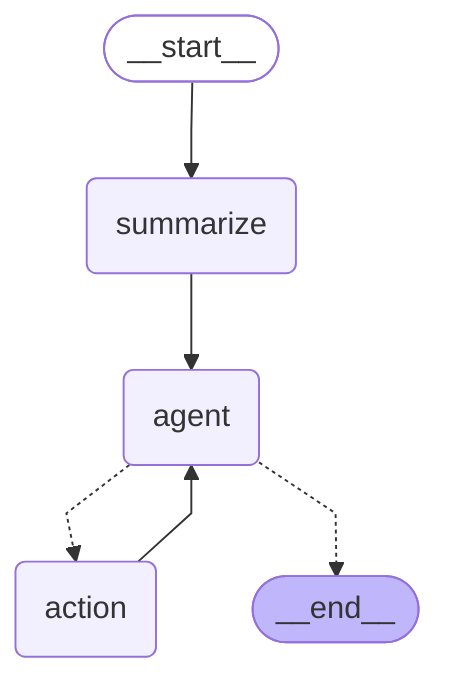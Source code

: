 ---
config:
  flowchart:
    curve: linear
---
graph TD;
	__start__([<p>__start__</p>]):::first
	summarize(summarize)
	agent(agent)
	action(action)
	__end__([<p>__end__</p>]):::last
	__start__ --> summarize;
	action --> agent;
	agent -.-> action;
	summarize --> agent;
	agent -.-> __end__;
	classDef default fill:#f2f0ff,line-height:1.2
	classDef first fill-opacity:0
	classDef last fill:#bfb6fc
